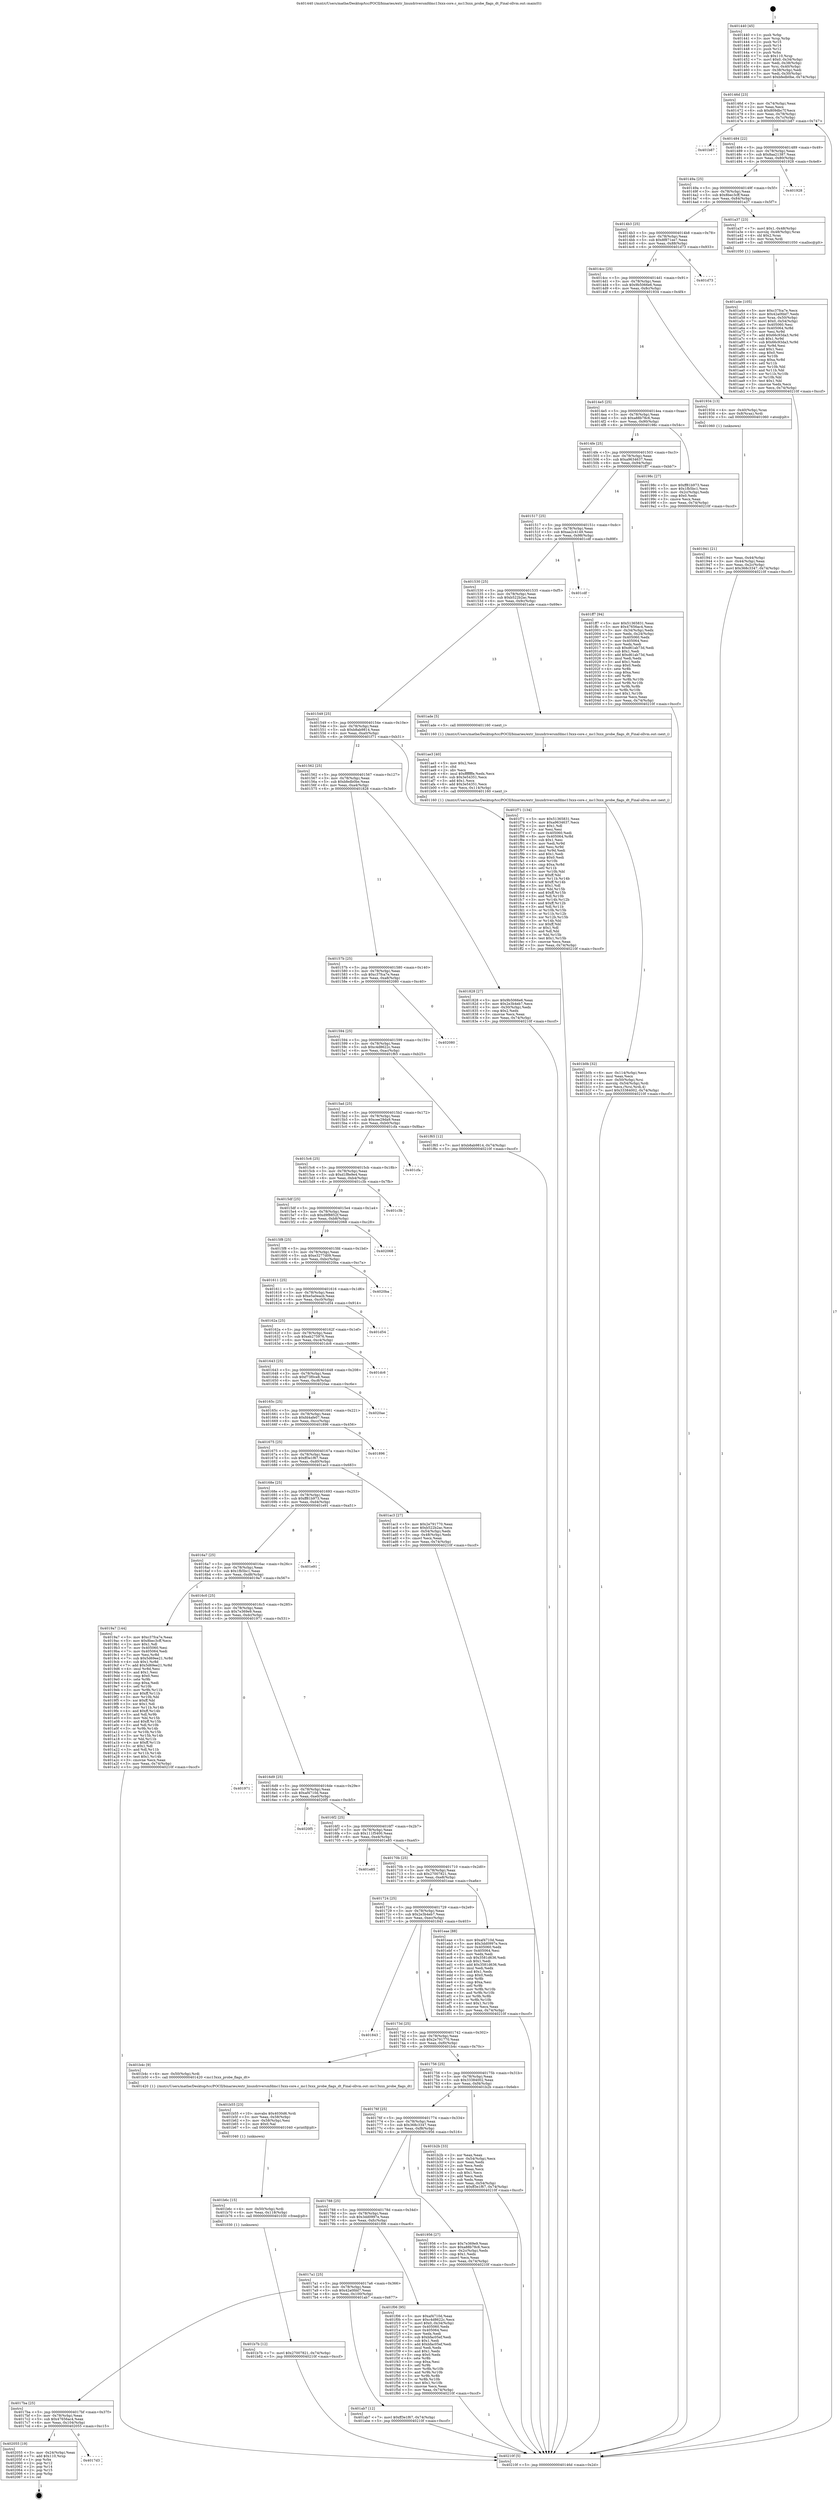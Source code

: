 digraph "0x401440" {
  label = "0x401440 (/mnt/c/Users/mathe/Desktop/tcc/POCII/binaries/extr_linuxdriversmfdmc13xxx-core.c_mc13xxx_probe_flags_dt_Final-ollvm.out::main(0))"
  labelloc = "t"
  node[shape=record]

  Entry [label="",width=0.3,height=0.3,shape=circle,fillcolor=black,style=filled]
  "0x40146d" [label="{
     0x40146d [23]\l
     | [instrs]\l
     &nbsp;&nbsp;0x40146d \<+3\>: mov -0x74(%rbp),%eax\l
     &nbsp;&nbsp;0x401470 \<+2\>: mov %eax,%ecx\l
     &nbsp;&nbsp;0x401472 \<+6\>: sub $0x809dbc7f,%ecx\l
     &nbsp;&nbsp;0x401478 \<+3\>: mov %eax,-0x78(%rbp)\l
     &nbsp;&nbsp;0x40147b \<+3\>: mov %ecx,-0x7c(%rbp)\l
     &nbsp;&nbsp;0x40147e \<+6\>: je 0000000000401b87 \<main+0x747\>\l
  }"]
  "0x401b87" [label="{
     0x401b87\l
  }", style=dashed]
  "0x401484" [label="{
     0x401484 [22]\l
     | [instrs]\l
     &nbsp;&nbsp;0x401484 \<+5\>: jmp 0000000000401489 \<main+0x49\>\l
     &nbsp;&nbsp;0x401489 \<+3\>: mov -0x78(%rbp),%eax\l
     &nbsp;&nbsp;0x40148c \<+5\>: sub $0x8aa21387,%eax\l
     &nbsp;&nbsp;0x401491 \<+3\>: mov %eax,-0x80(%rbp)\l
     &nbsp;&nbsp;0x401494 \<+6\>: je 0000000000401928 \<main+0x4e8\>\l
  }"]
  Exit [label="",width=0.3,height=0.3,shape=circle,fillcolor=black,style=filled,peripheries=2]
  "0x401928" [label="{
     0x401928\l
  }", style=dashed]
  "0x40149a" [label="{
     0x40149a [25]\l
     | [instrs]\l
     &nbsp;&nbsp;0x40149a \<+5\>: jmp 000000000040149f \<main+0x5f\>\l
     &nbsp;&nbsp;0x40149f \<+3\>: mov -0x78(%rbp),%eax\l
     &nbsp;&nbsp;0x4014a2 \<+5\>: sub $0x8bec3cff,%eax\l
     &nbsp;&nbsp;0x4014a7 \<+6\>: mov %eax,-0x84(%rbp)\l
     &nbsp;&nbsp;0x4014ad \<+6\>: je 0000000000401a37 \<main+0x5f7\>\l
  }"]
  "0x4017d3" [label="{
     0x4017d3\l
  }", style=dashed]
  "0x401a37" [label="{
     0x401a37 [23]\l
     | [instrs]\l
     &nbsp;&nbsp;0x401a37 \<+7\>: movl $0x1,-0x48(%rbp)\l
     &nbsp;&nbsp;0x401a3e \<+4\>: movslq -0x48(%rbp),%rax\l
     &nbsp;&nbsp;0x401a42 \<+4\>: shl $0x2,%rax\l
     &nbsp;&nbsp;0x401a46 \<+3\>: mov %rax,%rdi\l
     &nbsp;&nbsp;0x401a49 \<+5\>: call 0000000000401050 \<malloc@plt\>\l
     | [calls]\l
     &nbsp;&nbsp;0x401050 \{1\} (unknown)\l
  }"]
  "0x4014b3" [label="{
     0x4014b3 [25]\l
     | [instrs]\l
     &nbsp;&nbsp;0x4014b3 \<+5\>: jmp 00000000004014b8 \<main+0x78\>\l
     &nbsp;&nbsp;0x4014b8 \<+3\>: mov -0x78(%rbp),%eax\l
     &nbsp;&nbsp;0x4014bb \<+5\>: sub $0x8f871ee7,%eax\l
     &nbsp;&nbsp;0x4014c0 \<+6\>: mov %eax,-0x88(%rbp)\l
     &nbsp;&nbsp;0x4014c6 \<+6\>: je 0000000000401d73 \<main+0x933\>\l
  }"]
  "0x402055" [label="{
     0x402055 [19]\l
     | [instrs]\l
     &nbsp;&nbsp;0x402055 \<+3\>: mov -0x24(%rbp),%eax\l
     &nbsp;&nbsp;0x402058 \<+7\>: add $0x110,%rsp\l
     &nbsp;&nbsp;0x40205f \<+1\>: pop %rbx\l
     &nbsp;&nbsp;0x402060 \<+2\>: pop %r12\l
     &nbsp;&nbsp;0x402062 \<+2\>: pop %r14\l
     &nbsp;&nbsp;0x402064 \<+2\>: pop %r15\l
     &nbsp;&nbsp;0x402066 \<+1\>: pop %rbp\l
     &nbsp;&nbsp;0x402067 \<+1\>: ret\l
  }"]
  "0x401d73" [label="{
     0x401d73\l
  }", style=dashed]
  "0x4014cc" [label="{
     0x4014cc [25]\l
     | [instrs]\l
     &nbsp;&nbsp;0x4014cc \<+5\>: jmp 00000000004014d1 \<main+0x91\>\l
     &nbsp;&nbsp;0x4014d1 \<+3\>: mov -0x78(%rbp),%eax\l
     &nbsp;&nbsp;0x4014d4 \<+5\>: sub $0x9b5066e6,%eax\l
     &nbsp;&nbsp;0x4014d9 \<+6\>: mov %eax,-0x8c(%rbp)\l
     &nbsp;&nbsp;0x4014df \<+6\>: je 0000000000401934 \<main+0x4f4\>\l
  }"]
  "0x401b7b" [label="{
     0x401b7b [12]\l
     | [instrs]\l
     &nbsp;&nbsp;0x401b7b \<+7\>: movl $0x27007821,-0x74(%rbp)\l
     &nbsp;&nbsp;0x401b82 \<+5\>: jmp 000000000040210f \<main+0xccf\>\l
  }"]
  "0x401934" [label="{
     0x401934 [13]\l
     | [instrs]\l
     &nbsp;&nbsp;0x401934 \<+4\>: mov -0x40(%rbp),%rax\l
     &nbsp;&nbsp;0x401938 \<+4\>: mov 0x8(%rax),%rdi\l
     &nbsp;&nbsp;0x40193c \<+5\>: call 0000000000401060 \<atoi@plt\>\l
     | [calls]\l
     &nbsp;&nbsp;0x401060 \{1\} (unknown)\l
  }"]
  "0x4014e5" [label="{
     0x4014e5 [25]\l
     | [instrs]\l
     &nbsp;&nbsp;0x4014e5 \<+5\>: jmp 00000000004014ea \<main+0xaa\>\l
     &nbsp;&nbsp;0x4014ea \<+3\>: mov -0x78(%rbp),%eax\l
     &nbsp;&nbsp;0x4014ed \<+5\>: sub $0xa88b78c6,%eax\l
     &nbsp;&nbsp;0x4014f2 \<+6\>: mov %eax,-0x90(%rbp)\l
     &nbsp;&nbsp;0x4014f8 \<+6\>: je 000000000040198c \<main+0x54c\>\l
  }"]
  "0x401b6c" [label="{
     0x401b6c [15]\l
     | [instrs]\l
     &nbsp;&nbsp;0x401b6c \<+4\>: mov -0x50(%rbp),%rdi\l
     &nbsp;&nbsp;0x401b70 \<+6\>: mov %eax,-0x118(%rbp)\l
     &nbsp;&nbsp;0x401b76 \<+5\>: call 0000000000401030 \<free@plt\>\l
     | [calls]\l
     &nbsp;&nbsp;0x401030 \{1\} (unknown)\l
  }"]
  "0x40198c" [label="{
     0x40198c [27]\l
     | [instrs]\l
     &nbsp;&nbsp;0x40198c \<+5\>: mov $0xff81b973,%eax\l
     &nbsp;&nbsp;0x401991 \<+5\>: mov $0x1fb5bc1,%ecx\l
     &nbsp;&nbsp;0x401996 \<+3\>: mov -0x2c(%rbp),%edx\l
     &nbsp;&nbsp;0x401999 \<+3\>: cmp $0x0,%edx\l
     &nbsp;&nbsp;0x40199c \<+3\>: cmove %ecx,%eax\l
     &nbsp;&nbsp;0x40199f \<+3\>: mov %eax,-0x74(%rbp)\l
     &nbsp;&nbsp;0x4019a2 \<+5\>: jmp 000000000040210f \<main+0xccf\>\l
  }"]
  "0x4014fe" [label="{
     0x4014fe [25]\l
     | [instrs]\l
     &nbsp;&nbsp;0x4014fe \<+5\>: jmp 0000000000401503 \<main+0xc3\>\l
     &nbsp;&nbsp;0x401503 \<+3\>: mov -0x78(%rbp),%eax\l
     &nbsp;&nbsp;0x401506 \<+5\>: sub $0xa9634637,%eax\l
     &nbsp;&nbsp;0x40150b \<+6\>: mov %eax,-0x94(%rbp)\l
     &nbsp;&nbsp;0x401511 \<+6\>: je 0000000000401ff7 \<main+0xbb7\>\l
  }"]
  "0x401b55" [label="{
     0x401b55 [23]\l
     | [instrs]\l
     &nbsp;&nbsp;0x401b55 \<+10\>: movabs $0x4030d6,%rdi\l
     &nbsp;&nbsp;0x401b5f \<+3\>: mov %eax,-0x58(%rbp)\l
     &nbsp;&nbsp;0x401b62 \<+3\>: mov -0x58(%rbp),%esi\l
     &nbsp;&nbsp;0x401b65 \<+2\>: mov $0x0,%al\l
     &nbsp;&nbsp;0x401b67 \<+5\>: call 0000000000401040 \<printf@plt\>\l
     | [calls]\l
     &nbsp;&nbsp;0x401040 \{1\} (unknown)\l
  }"]
  "0x401ff7" [label="{
     0x401ff7 [94]\l
     | [instrs]\l
     &nbsp;&nbsp;0x401ff7 \<+5\>: mov $0x51365831,%eax\l
     &nbsp;&nbsp;0x401ffc \<+5\>: mov $0x47656ac4,%ecx\l
     &nbsp;&nbsp;0x402001 \<+3\>: mov -0x34(%rbp),%edx\l
     &nbsp;&nbsp;0x402004 \<+3\>: mov %edx,-0x24(%rbp)\l
     &nbsp;&nbsp;0x402007 \<+7\>: mov 0x405060,%edx\l
     &nbsp;&nbsp;0x40200e \<+7\>: mov 0x405064,%esi\l
     &nbsp;&nbsp;0x402015 \<+2\>: mov %edx,%edi\l
     &nbsp;&nbsp;0x402017 \<+6\>: sub $0xd61ab73d,%edi\l
     &nbsp;&nbsp;0x40201d \<+3\>: sub $0x1,%edi\l
     &nbsp;&nbsp;0x402020 \<+6\>: add $0xd61ab73d,%edi\l
     &nbsp;&nbsp;0x402026 \<+3\>: imul %edi,%edx\l
     &nbsp;&nbsp;0x402029 \<+3\>: and $0x1,%edx\l
     &nbsp;&nbsp;0x40202c \<+3\>: cmp $0x0,%edx\l
     &nbsp;&nbsp;0x40202f \<+4\>: sete %r8b\l
     &nbsp;&nbsp;0x402033 \<+3\>: cmp $0xa,%esi\l
     &nbsp;&nbsp;0x402036 \<+4\>: setl %r9b\l
     &nbsp;&nbsp;0x40203a \<+3\>: mov %r8b,%r10b\l
     &nbsp;&nbsp;0x40203d \<+3\>: and %r9b,%r10b\l
     &nbsp;&nbsp;0x402040 \<+3\>: xor %r9b,%r8b\l
     &nbsp;&nbsp;0x402043 \<+3\>: or %r8b,%r10b\l
     &nbsp;&nbsp;0x402046 \<+4\>: test $0x1,%r10b\l
     &nbsp;&nbsp;0x40204a \<+3\>: cmovne %ecx,%eax\l
     &nbsp;&nbsp;0x40204d \<+3\>: mov %eax,-0x74(%rbp)\l
     &nbsp;&nbsp;0x402050 \<+5\>: jmp 000000000040210f \<main+0xccf\>\l
  }"]
  "0x401517" [label="{
     0x401517 [25]\l
     | [instrs]\l
     &nbsp;&nbsp;0x401517 \<+5\>: jmp 000000000040151c \<main+0xdc\>\l
     &nbsp;&nbsp;0x40151c \<+3\>: mov -0x78(%rbp),%eax\l
     &nbsp;&nbsp;0x40151f \<+5\>: sub $0xaa2c4149,%eax\l
     &nbsp;&nbsp;0x401524 \<+6\>: mov %eax,-0x98(%rbp)\l
     &nbsp;&nbsp;0x40152a \<+6\>: je 0000000000401cdf \<main+0x89f\>\l
  }"]
  "0x401b0b" [label="{
     0x401b0b [32]\l
     | [instrs]\l
     &nbsp;&nbsp;0x401b0b \<+6\>: mov -0x114(%rbp),%ecx\l
     &nbsp;&nbsp;0x401b11 \<+3\>: imul %eax,%ecx\l
     &nbsp;&nbsp;0x401b14 \<+4\>: mov -0x50(%rbp),%rsi\l
     &nbsp;&nbsp;0x401b18 \<+4\>: movslq -0x54(%rbp),%rdi\l
     &nbsp;&nbsp;0x401b1c \<+3\>: mov %ecx,(%rsi,%rdi,4)\l
     &nbsp;&nbsp;0x401b1f \<+7\>: movl $0x33384002,-0x74(%rbp)\l
     &nbsp;&nbsp;0x401b26 \<+5\>: jmp 000000000040210f \<main+0xccf\>\l
  }"]
  "0x401cdf" [label="{
     0x401cdf\l
  }", style=dashed]
  "0x401530" [label="{
     0x401530 [25]\l
     | [instrs]\l
     &nbsp;&nbsp;0x401530 \<+5\>: jmp 0000000000401535 \<main+0xf5\>\l
     &nbsp;&nbsp;0x401535 \<+3\>: mov -0x78(%rbp),%eax\l
     &nbsp;&nbsp;0x401538 \<+5\>: sub $0xb522b2ac,%eax\l
     &nbsp;&nbsp;0x40153d \<+6\>: mov %eax,-0x9c(%rbp)\l
     &nbsp;&nbsp;0x401543 \<+6\>: je 0000000000401ade \<main+0x69e\>\l
  }"]
  "0x401ae3" [label="{
     0x401ae3 [40]\l
     | [instrs]\l
     &nbsp;&nbsp;0x401ae3 \<+5\>: mov $0x2,%ecx\l
     &nbsp;&nbsp;0x401ae8 \<+1\>: cltd\l
     &nbsp;&nbsp;0x401ae9 \<+2\>: idiv %ecx\l
     &nbsp;&nbsp;0x401aeb \<+6\>: imul $0xfffffffe,%edx,%ecx\l
     &nbsp;&nbsp;0x401af1 \<+6\>: sub $0x3e54351,%ecx\l
     &nbsp;&nbsp;0x401af7 \<+3\>: add $0x1,%ecx\l
     &nbsp;&nbsp;0x401afa \<+6\>: add $0x3e54351,%ecx\l
     &nbsp;&nbsp;0x401b00 \<+6\>: mov %ecx,-0x114(%rbp)\l
     &nbsp;&nbsp;0x401b06 \<+5\>: call 0000000000401160 \<next_i\>\l
     | [calls]\l
     &nbsp;&nbsp;0x401160 \{1\} (/mnt/c/Users/mathe/Desktop/tcc/POCII/binaries/extr_linuxdriversmfdmc13xxx-core.c_mc13xxx_probe_flags_dt_Final-ollvm.out::next_i)\l
  }"]
  "0x401ade" [label="{
     0x401ade [5]\l
     | [instrs]\l
     &nbsp;&nbsp;0x401ade \<+5\>: call 0000000000401160 \<next_i\>\l
     | [calls]\l
     &nbsp;&nbsp;0x401160 \{1\} (/mnt/c/Users/mathe/Desktop/tcc/POCII/binaries/extr_linuxdriversmfdmc13xxx-core.c_mc13xxx_probe_flags_dt_Final-ollvm.out::next_i)\l
  }"]
  "0x401549" [label="{
     0x401549 [25]\l
     | [instrs]\l
     &nbsp;&nbsp;0x401549 \<+5\>: jmp 000000000040154e \<main+0x10e\>\l
     &nbsp;&nbsp;0x40154e \<+3\>: mov -0x78(%rbp),%eax\l
     &nbsp;&nbsp;0x401551 \<+5\>: sub $0xb8ab9814,%eax\l
     &nbsp;&nbsp;0x401556 \<+6\>: mov %eax,-0xa0(%rbp)\l
     &nbsp;&nbsp;0x40155c \<+6\>: je 0000000000401f71 \<main+0xb31\>\l
  }"]
  "0x4017ba" [label="{
     0x4017ba [25]\l
     | [instrs]\l
     &nbsp;&nbsp;0x4017ba \<+5\>: jmp 00000000004017bf \<main+0x37f\>\l
     &nbsp;&nbsp;0x4017bf \<+3\>: mov -0x78(%rbp),%eax\l
     &nbsp;&nbsp;0x4017c2 \<+5\>: sub $0x47656ac4,%eax\l
     &nbsp;&nbsp;0x4017c7 \<+6\>: mov %eax,-0x104(%rbp)\l
     &nbsp;&nbsp;0x4017cd \<+6\>: je 0000000000402055 \<main+0xc15\>\l
  }"]
  "0x401f71" [label="{
     0x401f71 [134]\l
     | [instrs]\l
     &nbsp;&nbsp;0x401f71 \<+5\>: mov $0x51365831,%eax\l
     &nbsp;&nbsp;0x401f76 \<+5\>: mov $0xa9634637,%ecx\l
     &nbsp;&nbsp;0x401f7b \<+2\>: mov $0x1,%dl\l
     &nbsp;&nbsp;0x401f7d \<+2\>: xor %esi,%esi\l
     &nbsp;&nbsp;0x401f7f \<+7\>: mov 0x405060,%edi\l
     &nbsp;&nbsp;0x401f86 \<+8\>: mov 0x405064,%r8d\l
     &nbsp;&nbsp;0x401f8e \<+3\>: sub $0x1,%esi\l
     &nbsp;&nbsp;0x401f91 \<+3\>: mov %edi,%r9d\l
     &nbsp;&nbsp;0x401f94 \<+3\>: add %esi,%r9d\l
     &nbsp;&nbsp;0x401f97 \<+4\>: imul %r9d,%edi\l
     &nbsp;&nbsp;0x401f9b \<+3\>: and $0x1,%edi\l
     &nbsp;&nbsp;0x401f9e \<+3\>: cmp $0x0,%edi\l
     &nbsp;&nbsp;0x401fa1 \<+4\>: sete %r10b\l
     &nbsp;&nbsp;0x401fa5 \<+4\>: cmp $0xa,%r8d\l
     &nbsp;&nbsp;0x401fa9 \<+4\>: setl %r11b\l
     &nbsp;&nbsp;0x401fad \<+3\>: mov %r10b,%bl\l
     &nbsp;&nbsp;0x401fb0 \<+3\>: xor $0xff,%bl\l
     &nbsp;&nbsp;0x401fb3 \<+3\>: mov %r11b,%r14b\l
     &nbsp;&nbsp;0x401fb6 \<+4\>: xor $0xff,%r14b\l
     &nbsp;&nbsp;0x401fba \<+3\>: xor $0x1,%dl\l
     &nbsp;&nbsp;0x401fbd \<+3\>: mov %bl,%r15b\l
     &nbsp;&nbsp;0x401fc0 \<+4\>: and $0xff,%r15b\l
     &nbsp;&nbsp;0x401fc4 \<+3\>: and %dl,%r10b\l
     &nbsp;&nbsp;0x401fc7 \<+3\>: mov %r14b,%r12b\l
     &nbsp;&nbsp;0x401fca \<+4\>: and $0xff,%r12b\l
     &nbsp;&nbsp;0x401fce \<+3\>: and %dl,%r11b\l
     &nbsp;&nbsp;0x401fd1 \<+3\>: or %r10b,%r15b\l
     &nbsp;&nbsp;0x401fd4 \<+3\>: or %r11b,%r12b\l
     &nbsp;&nbsp;0x401fd7 \<+3\>: xor %r12b,%r15b\l
     &nbsp;&nbsp;0x401fda \<+3\>: or %r14b,%bl\l
     &nbsp;&nbsp;0x401fdd \<+3\>: xor $0xff,%bl\l
     &nbsp;&nbsp;0x401fe0 \<+3\>: or $0x1,%dl\l
     &nbsp;&nbsp;0x401fe3 \<+2\>: and %dl,%bl\l
     &nbsp;&nbsp;0x401fe5 \<+3\>: or %bl,%r15b\l
     &nbsp;&nbsp;0x401fe8 \<+4\>: test $0x1,%r15b\l
     &nbsp;&nbsp;0x401fec \<+3\>: cmovne %ecx,%eax\l
     &nbsp;&nbsp;0x401fef \<+3\>: mov %eax,-0x74(%rbp)\l
     &nbsp;&nbsp;0x401ff2 \<+5\>: jmp 000000000040210f \<main+0xccf\>\l
  }"]
  "0x401562" [label="{
     0x401562 [25]\l
     | [instrs]\l
     &nbsp;&nbsp;0x401562 \<+5\>: jmp 0000000000401567 \<main+0x127\>\l
     &nbsp;&nbsp;0x401567 \<+3\>: mov -0x78(%rbp),%eax\l
     &nbsp;&nbsp;0x40156a \<+5\>: sub $0xbfedb0be,%eax\l
     &nbsp;&nbsp;0x40156f \<+6\>: mov %eax,-0xa4(%rbp)\l
     &nbsp;&nbsp;0x401575 \<+6\>: je 0000000000401828 \<main+0x3e8\>\l
  }"]
  "0x401ab7" [label="{
     0x401ab7 [12]\l
     | [instrs]\l
     &nbsp;&nbsp;0x401ab7 \<+7\>: movl $0xff3e1f67,-0x74(%rbp)\l
     &nbsp;&nbsp;0x401abe \<+5\>: jmp 000000000040210f \<main+0xccf\>\l
  }"]
  "0x401828" [label="{
     0x401828 [27]\l
     | [instrs]\l
     &nbsp;&nbsp;0x401828 \<+5\>: mov $0x9b5066e6,%eax\l
     &nbsp;&nbsp;0x40182d \<+5\>: mov $0x2e3b4eb7,%ecx\l
     &nbsp;&nbsp;0x401832 \<+3\>: mov -0x30(%rbp),%edx\l
     &nbsp;&nbsp;0x401835 \<+3\>: cmp $0x2,%edx\l
     &nbsp;&nbsp;0x401838 \<+3\>: cmovne %ecx,%eax\l
     &nbsp;&nbsp;0x40183b \<+3\>: mov %eax,-0x74(%rbp)\l
     &nbsp;&nbsp;0x40183e \<+5\>: jmp 000000000040210f \<main+0xccf\>\l
  }"]
  "0x40157b" [label="{
     0x40157b [25]\l
     | [instrs]\l
     &nbsp;&nbsp;0x40157b \<+5\>: jmp 0000000000401580 \<main+0x140\>\l
     &nbsp;&nbsp;0x401580 \<+3\>: mov -0x78(%rbp),%eax\l
     &nbsp;&nbsp;0x401583 \<+5\>: sub $0xc37fca7e,%eax\l
     &nbsp;&nbsp;0x401588 \<+6\>: mov %eax,-0xa8(%rbp)\l
     &nbsp;&nbsp;0x40158e \<+6\>: je 0000000000402080 \<main+0xc40\>\l
  }"]
  "0x40210f" [label="{
     0x40210f [5]\l
     | [instrs]\l
     &nbsp;&nbsp;0x40210f \<+5\>: jmp 000000000040146d \<main+0x2d\>\l
  }"]
  "0x401440" [label="{
     0x401440 [45]\l
     | [instrs]\l
     &nbsp;&nbsp;0x401440 \<+1\>: push %rbp\l
     &nbsp;&nbsp;0x401441 \<+3\>: mov %rsp,%rbp\l
     &nbsp;&nbsp;0x401444 \<+2\>: push %r15\l
     &nbsp;&nbsp;0x401446 \<+2\>: push %r14\l
     &nbsp;&nbsp;0x401448 \<+2\>: push %r12\l
     &nbsp;&nbsp;0x40144a \<+1\>: push %rbx\l
     &nbsp;&nbsp;0x40144b \<+7\>: sub $0x110,%rsp\l
     &nbsp;&nbsp;0x401452 \<+7\>: movl $0x0,-0x34(%rbp)\l
     &nbsp;&nbsp;0x401459 \<+3\>: mov %edi,-0x38(%rbp)\l
     &nbsp;&nbsp;0x40145c \<+4\>: mov %rsi,-0x40(%rbp)\l
     &nbsp;&nbsp;0x401460 \<+3\>: mov -0x38(%rbp),%edi\l
     &nbsp;&nbsp;0x401463 \<+3\>: mov %edi,-0x30(%rbp)\l
     &nbsp;&nbsp;0x401466 \<+7\>: movl $0xbfedb0be,-0x74(%rbp)\l
  }"]
  "0x401941" [label="{
     0x401941 [21]\l
     | [instrs]\l
     &nbsp;&nbsp;0x401941 \<+3\>: mov %eax,-0x44(%rbp)\l
     &nbsp;&nbsp;0x401944 \<+3\>: mov -0x44(%rbp),%eax\l
     &nbsp;&nbsp;0x401947 \<+3\>: mov %eax,-0x2c(%rbp)\l
     &nbsp;&nbsp;0x40194a \<+7\>: movl $0x368c3347,-0x74(%rbp)\l
     &nbsp;&nbsp;0x401951 \<+5\>: jmp 000000000040210f \<main+0xccf\>\l
  }"]
  "0x4017a1" [label="{
     0x4017a1 [25]\l
     | [instrs]\l
     &nbsp;&nbsp;0x4017a1 \<+5\>: jmp 00000000004017a6 \<main+0x366\>\l
     &nbsp;&nbsp;0x4017a6 \<+3\>: mov -0x78(%rbp),%eax\l
     &nbsp;&nbsp;0x4017a9 \<+5\>: sub $0x42a0fdd7,%eax\l
     &nbsp;&nbsp;0x4017ae \<+6\>: mov %eax,-0x100(%rbp)\l
     &nbsp;&nbsp;0x4017b4 \<+6\>: je 0000000000401ab7 \<main+0x677\>\l
  }"]
  "0x402080" [label="{
     0x402080\l
  }", style=dashed]
  "0x401594" [label="{
     0x401594 [25]\l
     | [instrs]\l
     &nbsp;&nbsp;0x401594 \<+5\>: jmp 0000000000401599 \<main+0x159\>\l
     &nbsp;&nbsp;0x401599 \<+3\>: mov -0x78(%rbp),%eax\l
     &nbsp;&nbsp;0x40159c \<+5\>: sub $0xc4d8622c,%eax\l
     &nbsp;&nbsp;0x4015a1 \<+6\>: mov %eax,-0xac(%rbp)\l
     &nbsp;&nbsp;0x4015a7 \<+6\>: je 0000000000401f65 \<main+0xb25\>\l
  }"]
  "0x401f06" [label="{
     0x401f06 [95]\l
     | [instrs]\l
     &nbsp;&nbsp;0x401f06 \<+5\>: mov $0xaf4710d,%eax\l
     &nbsp;&nbsp;0x401f0b \<+5\>: mov $0xc4d8622c,%ecx\l
     &nbsp;&nbsp;0x401f10 \<+7\>: movl $0x0,-0x34(%rbp)\l
     &nbsp;&nbsp;0x401f17 \<+7\>: mov 0x405060,%edx\l
     &nbsp;&nbsp;0x401f1e \<+7\>: mov 0x405064,%esi\l
     &nbsp;&nbsp;0x401f25 \<+2\>: mov %edx,%edi\l
     &nbsp;&nbsp;0x401f27 \<+6\>: sub $0xbfac05ef,%edi\l
     &nbsp;&nbsp;0x401f2d \<+3\>: sub $0x1,%edi\l
     &nbsp;&nbsp;0x401f30 \<+6\>: add $0xbfac05ef,%edi\l
     &nbsp;&nbsp;0x401f36 \<+3\>: imul %edi,%edx\l
     &nbsp;&nbsp;0x401f39 \<+3\>: and $0x1,%edx\l
     &nbsp;&nbsp;0x401f3c \<+3\>: cmp $0x0,%edx\l
     &nbsp;&nbsp;0x401f3f \<+4\>: sete %r8b\l
     &nbsp;&nbsp;0x401f43 \<+3\>: cmp $0xa,%esi\l
     &nbsp;&nbsp;0x401f46 \<+4\>: setl %r9b\l
     &nbsp;&nbsp;0x401f4a \<+3\>: mov %r8b,%r10b\l
     &nbsp;&nbsp;0x401f4d \<+3\>: and %r9b,%r10b\l
     &nbsp;&nbsp;0x401f50 \<+3\>: xor %r9b,%r8b\l
     &nbsp;&nbsp;0x401f53 \<+3\>: or %r8b,%r10b\l
     &nbsp;&nbsp;0x401f56 \<+4\>: test $0x1,%r10b\l
     &nbsp;&nbsp;0x401f5a \<+3\>: cmovne %ecx,%eax\l
     &nbsp;&nbsp;0x401f5d \<+3\>: mov %eax,-0x74(%rbp)\l
     &nbsp;&nbsp;0x401f60 \<+5\>: jmp 000000000040210f \<main+0xccf\>\l
  }"]
  "0x401f65" [label="{
     0x401f65 [12]\l
     | [instrs]\l
     &nbsp;&nbsp;0x401f65 \<+7\>: movl $0xb8ab9814,-0x74(%rbp)\l
     &nbsp;&nbsp;0x401f6c \<+5\>: jmp 000000000040210f \<main+0xccf\>\l
  }"]
  "0x4015ad" [label="{
     0x4015ad [25]\l
     | [instrs]\l
     &nbsp;&nbsp;0x4015ad \<+5\>: jmp 00000000004015b2 \<main+0x172\>\l
     &nbsp;&nbsp;0x4015b2 \<+3\>: mov -0x78(%rbp),%eax\l
     &nbsp;&nbsp;0x4015b5 \<+5\>: sub $0xcee29da9,%eax\l
     &nbsp;&nbsp;0x4015ba \<+6\>: mov %eax,-0xb0(%rbp)\l
     &nbsp;&nbsp;0x4015c0 \<+6\>: je 0000000000401cfa \<main+0x8ba\>\l
  }"]
  "0x401a4e" [label="{
     0x401a4e [105]\l
     | [instrs]\l
     &nbsp;&nbsp;0x401a4e \<+5\>: mov $0xc37fca7e,%ecx\l
     &nbsp;&nbsp;0x401a53 \<+5\>: mov $0x42a0fdd7,%edx\l
     &nbsp;&nbsp;0x401a58 \<+4\>: mov %rax,-0x50(%rbp)\l
     &nbsp;&nbsp;0x401a5c \<+7\>: movl $0x0,-0x54(%rbp)\l
     &nbsp;&nbsp;0x401a63 \<+7\>: mov 0x405060,%esi\l
     &nbsp;&nbsp;0x401a6a \<+8\>: mov 0x405064,%r8d\l
     &nbsp;&nbsp;0x401a72 \<+3\>: mov %esi,%r9d\l
     &nbsp;&nbsp;0x401a75 \<+7\>: add $0x66c93da3,%r9d\l
     &nbsp;&nbsp;0x401a7c \<+4\>: sub $0x1,%r9d\l
     &nbsp;&nbsp;0x401a80 \<+7\>: sub $0x66c93da3,%r9d\l
     &nbsp;&nbsp;0x401a87 \<+4\>: imul %r9d,%esi\l
     &nbsp;&nbsp;0x401a8b \<+3\>: and $0x1,%esi\l
     &nbsp;&nbsp;0x401a8e \<+3\>: cmp $0x0,%esi\l
     &nbsp;&nbsp;0x401a91 \<+4\>: sete %r10b\l
     &nbsp;&nbsp;0x401a95 \<+4\>: cmp $0xa,%r8d\l
     &nbsp;&nbsp;0x401a99 \<+4\>: setl %r11b\l
     &nbsp;&nbsp;0x401a9d \<+3\>: mov %r10b,%bl\l
     &nbsp;&nbsp;0x401aa0 \<+3\>: and %r11b,%bl\l
     &nbsp;&nbsp;0x401aa3 \<+3\>: xor %r11b,%r10b\l
     &nbsp;&nbsp;0x401aa6 \<+3\>: or %r10b,%bl\l
     &nbsp;&nbsp;0x401aa9 \<+3\>: test $0x1,%bl\l
     &nbsp;&nbsp;0x401aac \<+3\>: cmovne %edx,%ecx\l
     &nbsp;&nbsp;0x401aaf \<+3\>: mov %ecx,-0x74(%rbp)\l
     &nbsp;&nbsp;0x401ab2 \<+5\>: jmp 000000000040210f \<main+0xccf\>\l
  }"]
  "0x401cfa" [label="{
     0x401cfa\l
  }", style=dashed]
  "0x4015c6" [label="{
     0x4015c6 [25]\l
     | [instrs]\l
     &nbsp;&nbsp;0x4015c6 \<+5\>: jmp 00000000004015cb \<main+0x18b\>\l
     &nbsp;&nbsp;0x4015cb \<+3\>: mov -0x78(%rbp),%eax\l
     &nbsp;&nbsp;0x4015ce \<+5\>: sub $0xd1f8e9e4,%eax\l
     &nbsp;&nbsp;0x4015d3 \<+6\>: mov %eax,-0xb4(%rbp)\l
     &nbsp;&nbsp;0x4015d9 \<+6\>: je 0000000000401c3b \<main+0x7fb\>\l
  }"]
  "0x401788" [label="{
     0x401788 [25]\l
     | [instrs]\l
     &nbsp;&nbsp;0x401788 \<+5\>: jmp 000000000040178d \<main+0x34d\>\l
     &nbsp;&nbsp;0x40178d \<+3\>: mov -0x78(%rbp),%eax\l
     &nbsp;&nbsp;0x401790 \<+5\>: sub $0x3dd0997e,%eax\l
     &nbsp;&nbsp;0x401795 \<+6\>: mov %eax,-0xfc(%rbp)\l
     &nbsp;&nbsp;0x40179b \<+6\>: je 0000000000401f06 \<main+0xac6\>\l
  }"]
  "0x401c3b" [label="{
     0x401c3b\l
  }", style=dashed]
  "0x4015df" [label="{
     0x4015df [25]\l
     | [instrs]\l
     &nbsp;&nbsp;0x4015df \<+5\>: jmp 00000000004015e4 \<main+0x1a4\>\l
     &nbsp;&nbsp;0x4015e4 \<+3\>: mov -0x78(%rbp),%eax\l
     &nbsp;&nbsp;0x4015e7 \<+5\>: sub $0xd9f8852f,%eax\l
     &nbsp;&nbsp;0x4015ec \<+6\>: mov %eax,-0xb8(%rbp)\l
     &nbsp;&nbsp;0x4015f2 \<+6\>: je 0000000000402068 \<main+0xc28\>\l
  }"]
  "0x401956" [label="{
     0x401956 [27]\l
     | [instrs]\l
     &nbsp;&nbsp;0x401956 \<+5\>: mov $0x7e369e9,%eax\l
     &nbsp;&nbsp;0x40195b \<+5\>: mov $0xa88b78c6,%ecx\l
     &nbsp;&nbsp;0x401960 \<+3\>: mov -0x2c(%rbp),%edx\l
     &nbsp;&nbsp;0x401963 \<+3\>: cmp $0x1,%edx\l
     &nbsp;&nbsp;0x401966 \<+3\>: cmovl %ecx,%eax\l
     &nbsp;&nbsp;0x401969 \<+3\>: mov %eax,-0x74(%rbp)\l
     &nbsp;&nbsp;0x40196c \<+5\>: jmp 000000000040210f \<main+0xccf\>\l
  }"]
  "0x402068" [label="{
     0x402068\l
  }", style=dashed]
  "0x4015f8" [label="{
     0x4015f8 [25]\l
     | [instrs]\l
     &nbsp;&nbsp;0x4015f8 \<+5\>: jmp 00000000004015fd \<main+0x1bd\>\l
     &nbsp;&nbsp;0x4015fd \<+3\>: mov -0x78(%rbp),%eax\l
     &nbsp;&nbsp;0x401600 \<+5\>: sub $0xe3277d09,%eax\l
     &nbsp;&nbsp;0x401605 \<+6\>: mov %eax,-0xbc(%rbp)\l
     &nbsp;&nbsp;0x40160b \<+6\>: je 00000000004020ba \<main+0xc7a\>\l
  }"]
  "0x40176f" [label="{
     0x40176f [25]\l
     | [instrs]\l
     &nbsp;&nbsp;0x40176f \<+5\>: jmp 0000000000401774 \<main+0x334\>\l
     &nbsp;&nbsp;0x401774 \<+3\>: mov -0x78(%rbp),%eax\l
     &nbsp;&nbsp;0x401777 \<+5\>: sub $0x368c3347,%eax\l
     &nbsp;&nbsp;0x40177c \<+6\>: mov %eax,-0xf8(%rbp)\l
     &nbsp;&nbsp;0x401782 \<+6\>: je 0000000000401956 \<main+0x516\>\l
  }"]
  "0x4020ba" [label="{
     0x4020ba\l
  }", style=dashed]
  "0x401611" [label="{
     0x401611 [25]\l
     | [instrs]\l
     &nbsp;&nbsp;0x401611 \<+5\>: jmp 0000000000401616 \<main+0x1d6\>\l
     &nbsp;&nbsp;0x401616 \<+3\>: mov -0x78(%rbp),%eax\l
     &nbsp;&nbsp;0x401619 \<+5\>: sub $0xe5a0eacb,%eax\l
     &nbsp;&nbsp;0x40161e \<+6\>: mov %eax,-0xc0(%rbp)\l
     &nbsp;&nbsp;0x401624 \<+6\>: je 0000000000401d54 \<main+0x914\>\l
  }"]
  "0x401b2b" [label="{
     0x401b2b [33]\l
     | [instrs]\l
     &nbsp;&nbsp;0x401b2b \<+2\>: xor %eax,%eax\l
     &nbsp;&nbsp;0x401b2d \<+3\>: mov -0x54(%rbp),%ecx\l
     &nbsp;&nbsp;0x401b30 \<+2\>: mov %eax,%edx\l
     &nbsp;&nbsp;0x401b32 \<+2\>: sub %ecx,%edx\l
     &nbsp;&nbsp;0x401b34 \<+2\>: mov %eax,%ecx\l
     &nbsp;&nbsp;0x401b36 \<+3\>: sub $0x1,%ecx\l
     &nbsp;&nbsp;0x401b39 \<+2\>: add %ecx,%edx\l
     &nbsp;&nbsp;0x401b3b \<+2\>: sub %edx,%eax\l
     &nbsp;&nbsp;0x401b3d \<+3\>: mov %eax,-0x54(%rbp)\l
     &nbsp;&nbsp;0x401b40 \<+7\>: movl $0xff3e1f67,-0x74(%rbp)\l
     &nbsp;&nbsp;0x401b47 \<+5\>: jmp 000000000040210f \<main+0xccf\>\l
  }"]
  "0x401d54" [label="{
     0x401d54\l
  }", style=dashed]
  "0x40162a" [label="{
     0x40162a [25]\l
     | [instrs]\l
     &nbsp;&nbsp;0x40162a \<+5\>: jmp 000000000040162f \<main+0x1ef\>\l
     &nbsp;&nbsp;0x40162f \<+3\>: mov -0x78(%rbp),%eax\l
     &nbsp;&nbsp;0x401632 \<+5\>: sub $0xeb275976,%eax\l
     &nbsp;&nbsp;0x401637 \<+6\>: mov %eax,-0xc4(%rbp)\l
     &nbsp;&nbsp;0x40163d \<+6\>: je 0000000000401dc6 \<main+0x986\>\l
  }"]
  "0x401756" [label="{
     0x401756 [25]\l
     | [instrs]\l
     &nbsp;&nbsp;0x401756 \<+5\>: jmp 000000000040175b \<main+0x31b\>\l
     &nbsp;&nbsp;0x40175b \<+3\>: mov -0x78(%rbp),%eax\l
     &nbsp;&nbsp;0x40175e \<+5\>: sub $0x33384002,%eax\l
     &nbsp;&nbsp;0x401763 \<+6\>: mov %eax,-0xf4(%rbp)\l
     &nbsp;&nbsp;0x401769 \<+6\>: je 0000000000401b2b \<main+0x6eb\>\l
  }"]
  "0x401dc6" [label="{
     0x401dc6\l
  }", style=dashed]
  "0x401643" [label="{
     0x401643 [25]\l
     | [instrs]\l
     &nbsp;&nbsp;0x401643 \<+5\>: jmp 0000000000401648 \<main+0x208\>\l
     &nbsp;&nbsp;0x401648 \<+3\>: mov -0x78(%rbp),%eax\l
     &nbsp;&nbsp;0x40164b \<+5\>: sub $0xf73f0ce8,%eax\l
     &nbsp;&nbsp;0x401650 \<+6\>: mov %eax,-0xc8(%rbp)\l
     &nbsp;&nbsp;0x401656 \<+6\>: je 00000000004020ae \<main+0xc6e\>\l
  }"]
  "0x401b4c" [label="{
     0x401b4c [9]\l
     | [instrs]\l
     &nbsp;&nbsp;0x401b4c \<+4\>: mov -0x50(%rbp),%rdi\l
     &nbsp;&nbsp;0x401b50 \<+5\>: call 0000000000401420 \<mc13xxx_probe_flags_dt\>\l
     | [calls]\l
     &nbsp;&nbsp;0x401420 \{1\} (/mnt/c/Users/mathe/Desktop/tcc/POCII/binaries/extr_linuxdriversmfdmc13xxx-core.c_mc13xxx_probe_flags_dt_Final-ollvm.out::mc13xxx_probe_flags_dt)\l
  }"]
  "0x4020ae" [label="{
     0x4020ae\l
  }", style=dashed]
  "0x40165c" [label="{
     0x40165c [25]\l
     | [instrs]\l
     &nbsp;&nbsp;0x40165c \<+5\>: jmp 0000000000401661 \<main+0x221\>\l
     &nbsp;&nbsp;0x401661 \<+3\>: mov -0x78(%rbp),%eax\l
     &nbsp;&nbsp;0x401664 \<+5\>: sub $0xfd4afe07,%eax\l
     &nbsp;&nbsp;0x401669 \<+6\>: mov %eax,-0xcc(%rbp)\l
     &nbsp;&nbsp;0x40166f \<+6\>: je 0000000000401896 \<main+0x456\>\l
  }"]
  "0x40173d" [label="{
     0x40173d [25]\l
     | [instrs]\l
     &nbsp;&nbsp;0x40173d \<+5\>: jmp 0000000000401742 \<main+0x302\>\l
     &nbsp;&nbsp;0x401742 \<+3\>: mov -0x78(%rbp),%eax\l
     &nbsp;&nbsp;0x401745 \<+5\>: sub $0x2e791770,%eax\l
     &nbsp;&nbsp;0x40174a \<+6\>: mov %eax,-0xf0(%rbp)\l
     &nbsp;&nbsp;0x401750 \<+6\>: je 0000000000401b4c \<main+0x70c\>\l
  }"]
  "0x401896" [label="{
     0x401896\l
  }", style=dashed]
  "0x401675" [label="{
     0x401675 [25]\l
     | [instrs]\l
     &nbsp;&nbsp;0x401675 \<+5\>: jmp 000000000040167a \<main+0x23a\>\l
     &nbsp;&nbsp;0x40167a \<+3\>: mov -0x78(%rbp),%eax\l
     &nbsp;&nbsp;0x40167d \<+5\>: sub $0xff3e1f67,%eax\l
     &nbsp;&nbsp;0x401682 \<+6\>: mov %eax,-0xd0(%rbp)\l
     &nbsp;&nbsp;0x401688 \<+6\>: je 0000000000401ac3 \<main+0x683\>\l
  }"]
  "0x401843" [label="{
     0x401843\l
  }", style=dashed]
  "0x401ac3" [label="{
     0x401ac3 [27]\l
     | [instrs]\l
     &nbsp;&nbsp;0x401ac3 \<+5\>: mov $0x2e791770,%eax\l
     &nbsp;&nbsp;0x401ac8 \<+5\>: mov $0xb522b2ac,%ecx\l
     &nbsp;&nbsp;0x401acd \<+3\>: mov -0x54(%rbp),%edx\l
     &nbsp;&nbsp;0x401ad0 \<+3\>: cmp -0x48(%rbp),%edx\l
     &nbsp;&nbsp;0x401ad3 \<+3\>: cmovl %ecx,%eax\l
     &nbsp;&nbsp;0x401ad6 \<+3\>: mov %eax,-0x74(%rbp)\l
     &nbsp;&nbsp;0x401ad9 \<+5\>: jmp 000000000040210f \<main+0xccf\>\l
  }"]
  "0x40168e" [label="{
     0x40168e [25]\l
     | [instrs]\l
     &nbsp;&nbsp;0x40168e \<+5\>: jmp 0000000000401693 \<main+0x253\>\l
     &nbsp;&nbsp;0x401693 \<+3\>: mov -0x78(%rbp),%eax\l
     &nbsp;&nbsp;0x401696 \<+5\>: sub $0xff81b973,%eax\l
     &nbsp;&nbsp;0x40169b \<+6\>: mov %eax,-0xd4(%rbp)\l
     &nbsp;&nbsp;0x4016a1 \<+6\>: je 0000000000401e91 \<main+0xa51\>\l
  }"]
  "0x401724" [label="{
     0x401724 [25]\l
     | [instrs]\l
     &nbsp;&nbsp;0x401724 \<+5\>: jmp 0000000000401729 \<main+0x2e9\>\l
     &nbsp;&nbsp;0x401729 \<+3\>: mov -0x78(%rbp),%eax\l
     &nbsp;&nbsp;0x40172c \<+5\>: sub $0x2e3b4eb7,%eax\l
     &nbsp;&nbsp;0x401731 \<+6\>: mov %eax,-0xec(%rbp)\l
     &nbsp;&nbsp;0x401737 \<+6\>: je 0000000000401843 \<main+0x403\>\l
  }"]
  "0x401e91" [label="{
     0x401e91\l
  }", style=dashed]
  "0x4016a7" [label="{
     0x4016a7 [25]\l
     | [instrs]\l
     &nbsp;&nbsp;0x4016a7 \<+5\>: jmp 00000000004016ac \<main+0x26c\>\l
     &nbsp;&nbsp;0x4016ac \<+3\>: mov -0x78(%rbp),%eax\l
     &nbsp;&nbsp;0x4016af \<+5\>: sub $0x1fb5bc1,%eax\l
     &nbsp;&nbsp;0x4016b4 \<+6\>: mov %eax,-0xd8(%rbp)\l
     &nbsp;&nbsp;0x4016ba \<+6\>: je 00000000004019a7 \<main+0x567\>\l
  }"]
  "0x401eae" [label="{
     0x401eae [88]\l
     | [instrs]\l
     &nbsp;&nbsp;0x401eae \<+5\>: mov $0xaf4710d,%eax\l
     &nbsp;&nbsp;0x401eb3 \<+5\>: mov $0x3dd0997e,%ecx\l
     &nbsp;&nbsp;0x401eb8 \<+7\>: mov 0x405060,%edx\l
     &nbsp;&nbsp;0x401ebf \<+7\>: mov 0x405064,%esi\l
     &nbsp;&nbsp;0x401ec6 \<+2\>: mov %edx,%edi\l
     &nbsp;&nbsp;0x401ec8 \<+6\>: sub $0x3581d636,%edi\l
     &nbsp;&nbsp;0x401ece \<+3\>: sub $0x1,%edi\l
     &nbsp;&nbsp;0x401ed1 \<+6\>: add $0x3581d636,%edi\l
     &nbsp;&nbsp;0x401ed7 \<+3\>: imul %edi,%edx\l
     &nbsp;&nbsp;0x401eda \<+3\>: and $0x1,%edx\l
     &nbsp;&nbsp;0x401edd \<+3\>: cmp $0x0,%edx\l
     &nbsp;&nbsp;0x401ee0 \<+4\>: sete %r8b\l
     &nbsp;&nbsp;0x401ee4 \<+3\>: cmp $0xa,%esi\l
     &nbsp;&nbsp;0x401ee7 \<+4\>: setl %r9b\l
     &nbsp;&nbsp;0x401eeb \<+3\>: mov %r8b,%r10b\l
     &nbsp;&nbsp;0x401eee \<+3\>: and %r9b,%r10b\l
     &nbsp;&nbsp;0x401ef1 \<+3\>: xor %r9b,%r8b\l
     &nbsp;&nbsp;0x401ef4 \<+3\>: or %r8b,%r10b\l
     &nbsp;&nbsp;0x401ef7 \<+4\>: test $0x1,%r10b\l
     &nbsp;&nbsp;0x401efb \<+3\>: cmovne %ecx,%eax\l
     &nbsp;&nbsp;0x401efe \<+3\>: mov %eax,-0x74(%rbp)\l
     &nbsp;&nbsp;0x401f01 \<+5\>: jmp 000000000040210f \<main+0xccf\>\l
  }"]
  "0x4019a7" [label="{
     0x4019a7 [144]\l
     | [instrs]\l
     &nbsp;&nbsp;0x4019a7 \<+5\>: mov $0xc37fca7e,%eax\l
     &nbsp;&nbsp;0x4019ac \<+5\>: mov $0x8bec3cff,%ecx\l
     &nbsp;&nbsp;0x4019b1 \<+2\>: mov $0x1,%dl\l
     &nbsp;&nbsp;0x4019b3 \<+7\>: mov 0x405060,%esi\l
     &nbsp;&nbsp;0x4019ba \<+7\>: mov 0x405064,%edi\l
     &nbsp;&nbsp;0x4019c1 \<+3\>: mov %esi,%r8d\l
     &nbsp;&nbsp;0x4019c4 \<+7\>: sub $0x5d69ee21,%r8d\l
     &nbsp;&nbsp;0x4019cb \<+4\>: sub $0x1,%r8d\l
     &nbsp;&nbsp;0x4019cf \<+7\>: add $0x5d69ee21,%r8d\l
     &nbsp;&nbsp;0x4019d6 \<+4\>: imul %r8d,%esi\l
     &nbsp;&nbsp;0x4019da \<+3\>: and $0x1,%esi\l
     &nbsp;&nbsp;0x4019dd \<+3\>: cmp $0x0,%esi\l
     &nbsp;&nbsp;0x4019e0 \<+4\>: sete %r9b\l
     &nbsp;&nbsp;0x4019e4 \<+3\>: cmp $0xa,%edi\l
     &nbsp;&nbsp;0x4019e7 \<+4\>: setl %r10b\l
     &nbsp;&nbsp;0x4019eb \<+3\>: mov %r9b,%r11b\l
     &nbsp;&nbsp;0x4019ee \<+4\>: xor $0xff,%r11b\l
     &nbsp;&nbsp;0x4019f2 \<+3\>: mov %r10b,%bl\l
     &nbsp;&nbsp;0x4019f5 \<+3\>: xor $0xff,%bl\l
     &nbsp;&nbsp;0x4019f8 \<+3\>: xor $0x1,%dl\l
     &nbsp;&nbsp;0x4019fb \<+3\>: mov %r11b,%r14b\l
     &nbsp;&nbsp;0x4019fe \<+4\>: and $0xff,%r14b\l
     &nbsp;&nbsp;0x401a02 \<+3\>: and %dl,%r9b\l
     &nbsp;&nbsp;0x401a05 \<+3\>: mov %bl,%r15b\l
     &nbsp;&nbsp;0x401a08 \<+4\>: and $0xff,%r15b\l
     &nbsp;&nbsp;0x401a0c \<+3\>: and %dl,%r10b\l
     &nbsp;&nbsp;0x401a0f \<+3\>: or %r9b,%r14b\l
     &nbsp;&nbsp;0x401a12 \<+3\>: or %r10b,%r15b\l
     &nbsp;&nbsp;0x401a15 \<+3\>: xor %r15b,%r14b\l
     &nbsp;&nbsp;0x401a18 \<+3\>: or %bl,%r11b\l
     &nbsp;&nbsp;0x401a1b \<+4\>: xor $0xff,%r11b\l
     &nbsp;&nbsp;0x401a1f \<+3\>: or $0x1,%dl\l
     &nbsp;&nbsp;0x401a22 \<+3\>: and %dl,%r11b\l
     &nbsp;&nbsp;0x401a25 \<+3\>: or %r11b,%r14b\l
     &nbsp;&nbsp;0x401a28 \<+4\>: test $0x1,%r14b\l
     &nbsp;&nbsp;0x401a2c \<+3\>: cmovne %ecx,%eax\l
     &nbsp;&nbsp;0x401a2f \<+3\>: mov %eax,-0x74(%rbp)\l
     &nbsp;&nbsp;0x401a32 \<+5\>: jmp 000000000040210f \<main+0xccf\>\l
  }"]
  "0x4016c0" [label="{
     0x4016c0 [25]\l
     | [instrs]\l
     &nbsp;&nbsp;0x4016c0 \<+5\>: jmp 00000000004016c5 \<main+0x285\>\l
     &nbsp;&nbsp;0x4016c5 \<+3\>: mov -0x78(%rbp),%eax\l
     &nbsp;&nbsp;0x4016c8 \<+5\>: sub $0x7e369e9,%eax\l
     &nbsp;&nbsp;0x4016cd \<+6\>: mov %eax,-0xdc(%rbp)\l
     &nbsp;&nbsp;0x4016d3 \<+6\>: je 0000000000401971 \<main+0x531\>\l
  }"]
  "0x40170b" [label="{
     0x40170b [25]\l
     | [instrs]\l
     &nbsp;&nbsp;0x40170b \<+5\>: jmp 0000000000401710 \<main+0x2d0\>\l
     &nbsp;&nbsp;0x401710 \<+3\>: mov -0x78(%rbp),%eax\l
     &nbsp;&nbsp;0x401713 \<+5\>: sub $0x27007821,%eax\l
     &nbsp;&nbsp;0x401718 \<+6\>: mov %eax,-0xe8(%rbp)\l
     &nbsp;&nbsp;0x40171e \<+6\>: je 0000000000401eae \<main+0xa6e\>\l
  }"]
  "0x401971" [label="{
     0x401971\l
  }", style=dashed]
  "0x4016d9" [label="{
     0x4016d9 [25]\l
     | [instrs]\l
     &nbsp;&nbsp;0x4016d9 \<+5\>: jmp 00000000004016de \<main+0x29e\>\l
     &nbsp;&nbsp;0x4016de \<+3\>: mov -0x78(%rbp),%eax\l
     &nbsp;&nbsp;0x4016e1 \<+5\>: sub $0xaf4710d,%eax\l
     &nbsp;&nbsp;0x4016e6 \<+6\>: mov %eax,-0xe0(%rbp)\l
     &nbsp;&nbsp;0x4016ec \<+6\>: je 00000000004020f5 \<main+0xcb5\>\l
  }"]
  "0x401e85" [label="{
     0x401e85\l
  }", style=dashed]
  "0x4020f5" [label="{
     0x4020f5\l
  }", style=dashed]
  "0x4016f2" [label="{
     0x4016f2 [25]\l
     | [instrs]\l
     &nbsp;&nbsp;0x4016f2 \<+5\>: jmp 00000000004016f7 \<main+0x2b7\>\l
     &nbsp;&nbsp;0x4016f7 \<+3\>: mov -0x78(%rbp),%eax\l
     &nbsp;&nbsp;0x4016fa \<+5\>: sub $0x111f5400,%eax\l
     &nbsp;&nbsp;0x4016ff \<+6\>: mov %eax,-0xe4(%rbp)\l
     &nbsp;&nbsp;0x401705 \<+6\>: je 0000000000401e85 \<main+0xa45\>\l
  }"]
  Entry -> "0x401440" [label=" 1"]
  "0x40146d" -> "0x401b87" [label=" 0"]
  "0x40146d" -> "0x401484" [label=" 18"]
  "0x402055" -> Exit [label=" 1"]
  "0x401484" -> "0x401928" [label=" 0"]
  "0x401484" -> "0x40149a" [label=" 18"]
  "0x4017ba" -> "0x4017d3" [label=" 0"]
  "0x40149a" -> "0x401a37" [label=" 1"]
  "0x40149a" -> "0x4014b3" [label=" 17"]
  "0x4017ba" -> "0x402055" [label=" 1"]
  "0x4014b3" -> "0x401d73" [label=" 0"]
  "0x4014b3" -> "0x4014cc" [label=" 17"]
  "0x401ff7" -> "0x40210f" [label=" 1"]
  "0x4014cc" -> "0x401934" [label=" 1"]
  "0x4014cc" -> "0x4014e5" [label=" 16"]
  "0x401f71" -> "0x40210f" [label=" 1"]
  "0x4014e5" -> "0x40198c" [label=" 1"]
  "0x4014e5" -> "0x4014fe" [label=" 15"]
  "0x401f65" -> "0x40210f" [label=" 1"]
  "0x4014fe" -> "0x401ff7" [label=" 1"]
  "0x4014fe" -> "0x401517" [label=" 14"]
  "0x401f06" -> "0x40210f" [label=" 1"]
  "0x401517" -> "0x401cdf" [label=" 0"]
  "0x401517" -> "0x401530" [label=" 14"]
  "0x401eae" -> "0x40210f" [label=" 1"]
  "0x401530" -> "0x401ade" [label=" 1"]
  "0x401530" -> "0x401549" [label=" 13"]
  "0x401b7b" -> "0x40210f" [label=" 1"]
  "0x401549" -> "0x401f71" [label=" 1"]
  "0x401549" -> "0x401562" [label=" 12"]
  "0x401b6c" -> "0x401b7b" [label=" 1"]
  "0x401562" -> "0x401828" [label=" 1"]
  "0x401562" -> "0x40157b" [label=" 11"]
  "0x401828" -> "0x40210f" [label=" 1"]
  "0x401440" -> "0x40146d" [label=" 1"]
  "0x40210f" -> "0x40146d" [label=" 17"]
  "0x401934" -> "0x401941" [label=" 1"]
  "0x401941" -> "0x40210f" [label=" 1"]
  "0x401b55" -> "0x401b6c" [label=" 1"]
  "0x40157b" -> "0x402080" [label=" 0"]
  "0x40157b" -> "0x401594" [label=" 11"]
  "0x401b2b" -> "0x40210f" [label=" 1"]
  "0x401594" -> "0x401f65" [label=" 1"]
  "0x401594" -> "0x4015ad" [label=" 10"]
  "0x401b0b" -> "0x40210f" [label=" 1"]
  "0x4015ad" -> "0x401cfa" [label=" 0"]
  "0x4015ad" -> "0x4015c6" [label=" 10"]
  "0x401ade" -> "0x401ae3" [label=" 1"]
  "0x4015c6" -> "0x401c3b" [label=" 0"]
  "0x4015c6" -> "0x4015df" [label=" 10"]
  "0x401ac3" -> "0x40210f" [label=" 2"]
  "0x4015df" -> "0x402068" [label=" 0"]
  "0x4015df" -> "0x4015f8" [label=" 10"]
  "0x401ab7" -> "0x40210f" [label=" 1"]
  "0x4015f8" -> "0x4020ba" [label=" 0"]
  "0x4015f8" -> "0x401611" [label=" 10"]
  "0x4017a1" -> "0x401ab7" [label=" 1"]
  "0x401611" -> "0x401d54" [label=" 0"]
  "0x401611" -> "0x40162a" [label=" 10"]
  "0x401b4c" -> "0x401b55" [label=" 1"]
  "0x40162a" -> "0x401dc6" [label=" 0"]
  "0x40162a" -> "0x401643" [label=" 10"]
  "0x401788" -> "0x401f06" [label=" 1"]
  "0x401643" -> "0x4020ae" [label=" 0"]
  "0x401643" -> "0x40165c" [label=" 10"]
  "0x401ae3" -> "0x401b0b" [label=" 1"]
  "0x40165c" -> "0x401896" [label=" 0"]
  "0x40165c" -> "0x401675" [label=" 10"]
  "0x401a37" -> "0x401a4e" [label=" 1"]
  "0x401675" -> "0x401ac3" [label=" 2"]
  "0x401675" -> "0x40168e" [label=" 8"]
  "0x4019a7" -> "0x40210f" [label=" 1"]
  "0x40168e" -> "0x401e91" [label=" 0"]
  "0x40168e" -> "0x4016a7" [label=" 8"]
  "0x401956" -> "0x40210f" [label=" 1"]
  "0x4016a7" -> "0x4019a7" [label=" 1"]
  "0x4016a7" -> "0x4016c0" [label=" 7"]
  "0x40176f" -> "0x401788" [label=" 3"]
  "0x4016c0" -> "0x401971" [label=" 0"]
  "0x4016c0" -> "0x4016d9" [label=" 7"]
  "0x4017a1" -> "0x4017ba" [label=" 1"]
  "0x4016d9" -> "0x4020f5" [label=" 0"]
  "0x4016d9" -> "0x4016f2" [label=" 7"]
  "0x401756" -> "0x40176f" [label=" 4"]
  "0x4016f2" -> "0x401e85" [label=" 0"]
  "0x4016f2" -> "0x40170b" [label=" 7"]
  "0x40176f" -> "0x401956" [label=" 1"]
  "0x40170b" -> "0x401eae" [label=" 1"]
  "0x40170b" -> "0x401724" [label=" 6"]
  "0x40198c" -> "0x40210f" [label=" 1"]
  "0x401724" -> "0x401843" [label=" 0"]
  "0x401724" -> "0x40173d" [label=" 6"]
  "0x401a4e" -> "0x40210f" [label=" 1"]
  "0x40173d" -> "0x401b4c" [label=" 1"]
  "0x40173d" -> "0x401756" [label=" 5"]
  "0x401788" -> "0x4017a1" [label=" 2"]
  "0x401756" -> "0x401b2b" [label=" 1"]
}
